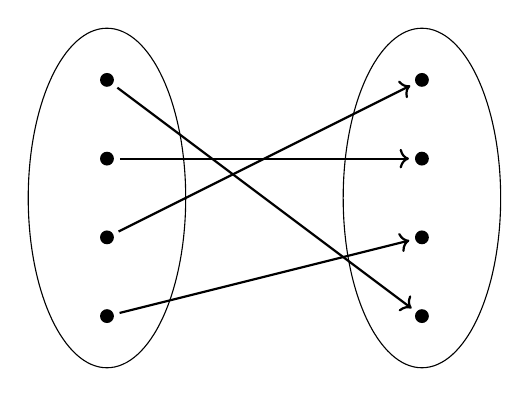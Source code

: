 \begin{tikzpicture}[blob/.style={fill=black, circle, minimum width=5pt, inner sep=1pt},every fit/.style={ellipse,draw,inner sep=-2pt}]
	\node[blob] (a1) at (0,4) {}; %
	\node[blob] (a2) at (0,3) {};    %
	\node[blob] (a3) at (0,2) {};%
	\node[blob] (a4) at (0,1) {};%
	\node[blob] (b1) at (4,4) {};%
	\node[blob] (b2) at (4,3) {};%
	\node[blob] (b3) at (4,2) {};%
	\node[blob] (b4) at (4,1) {};
	\node[draw,fit= (a1) (a2) (a3) (a4),minimum width=2cm] {} ;%
	\node[draw,fit= (b1) (b2) (b3) (b4),minimum width=2cm] {} ;
	\draw[->,thick,shorten <=2pt,shorten >=2pt] (a1) -- (b4);
	\draw[->,thick,shorten <=2pt,shorten >=2] (a2) -- (b2);
	\draw[->,thick,shorten <=2pt,shorten >=2] (a3) -- (b1);
	\draw[->,thick,shorten <=2pt,shorten >=2] (a4) -- (b3);
	\end{tikzpicture}